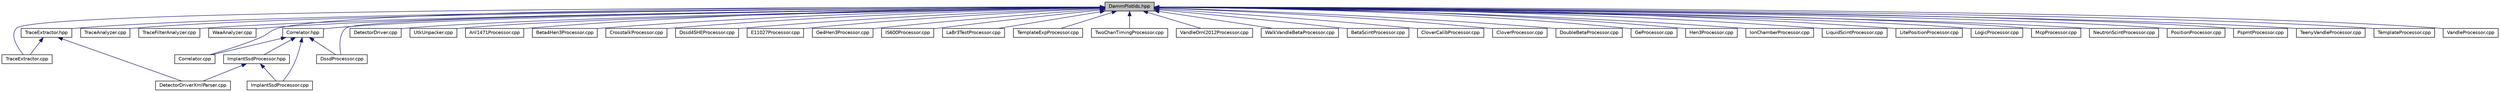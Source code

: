 digraph "DammPlotIds.hpp"
{
  edge [fontname="Helvetica",fontsize="10",labelfontname="Helvetica",labelfontsize="10"];
  node [fontname="Helvetica",fontsize="10",shape=record];
  Node1 [label="DammPlotIds.hpp",height=0.2,width=0.4,color="black", fillcolor="grey75", style="filled", fontcolor="black"];
  Node1 -> Node2 [dir="back",color="midnightblue",fontsize="10",style="solid",fontname="Helvetica"];
  Node2 [label="TraceExtractor.hpp",height=0.2,width=0.4,color="black", fillcolor="white", style="filled",URL="$d7/d3f/_trace_extractor_8hpp.html",tooltip="Header file for the TraceExtractor class. "];
  Node2 -> Node3 [dir="back",color="midnightblue",fontsize="10",style="solid",fontname="Helvetica"];
  Node3 [label="TraceExtractor.cpp",height=0.2,width=0.4,color="black", fillcolor="white", style="filled",URL="$d5/de5/_trace_extractor_8cpp.html",tooltip="Extract traces for a specific type and subtype. "];
  Node2 -> Node4 [dir="back",color="midnightblue",fontsize="10",style="solid",fontname="Helvetica"];
  Node4 [label="DetectorDriverXmlParser.cpp",height=0.2,width=0.4,color="black", fillcolor="white", style="filled",URL="$dc/d67/_detector_driver_xml_parser_8cpp.html",tooltip="Class to parse the DetectorDriver node. "];
  Node1 -> Node5 [dir="back",color="midnightblue",fontsize="10",style="solid",fontname="Helvetica"];
  Node5 [label="TraceAnalyzer.cpp",height=0.2,width=0.4,color="black", fillcolor="white", style="filled",URL="$dd/da6/_trace_analyzer_8cpp.html",tooltip="defines the Trace class. "];
  Node1 -> Node3 [dir="back",color="midnightblue",fontsize="10",style="solid",fontname="Helvetica"];
  Node1 -> Node6 [dir="back",color="midnightblue",fontsize="10",style="solid",fontname="Helvetica"];
  Node6 [label="TraceFilterAnalyzer.cpp",height=0.2,width=0.4,color="black", fillcolor="white", style="filled",URL="$d7/d16/_trace_filter_analyzer_8cpp.html",tooltip="Implements the analysis of traces using trapezoidal filters. "];
  Node1 -> Node7 [dir="back",color="midnightblue",fontsize="10",style="solid",fontname="Helvetica"];
  Node7 [label="WaaAnalyzer.cpp",height=0.2,width=0.4,color="black", fillcolor="white", style="filled",URL="$d0/d52/_waa_analyzer_8cpp.html",tooltip="Obtains the phase of a waveform using a weighted average algorithm. "];
  Node1 -> Node8 [dir="back",color="midnightblue",fontsize="10",style="solid",fontname="Helvetica"];
  Node8 [label="Correlator.hpp",height=0.2,width=0.4,color="black", fillcolor="white", style="filled",URL="$d5/dc9/_correlator_8hpp.html",tooltip="Header file for correlation. "];
  Node8 -> Node9 [dir="back",color="midnightblue",fontsize="10",style="solid",fontname="Helvetica"];
  Node9 [label="Correlator.cpp",height=0.2,width=0.4,color="black", fillcolor="white", style="filled",URL="$d3/d79/_correlator_8cpp.html",tooltip="Correlates events. "];
  Node8 -> Node10 [dir="back",color="midnightblue",fontsize="10",style="solid",fontname="Helvetica"];
  Node10 [label="ImplantSsdProcessor.hpp",height=0.2,width=0.4,color="black", fillcolor="white", style="filled",URL="$d7/d7f/_implant_ssd_processor_8hpp.html",tooltip="Header file for an SSD detector for implantation and correlation. "];
  Node10 -> Node4 [dir="back",color="midnightblue",fontsize="10",style="solid",fontname="Helvetica"];
  Node10 -> Node11 [dir="back",color="midnightblue",fontsize="10",style="solid",fontname="Helvetica"];
  Node11 [label="ImplantSsdProcessor.cpp",height=0.2,width=0.4,color="black", fillcolor="white", style="filled",URL="$d9/d43/_implant_ssd_processor_8cpp.html",tooltip="Handles ssd:implant detectors. "];
  Node8 -> Node12 [dir="back",color="midnightblue",fontsize="10",style="solid",fontname="Helvetica"];
  Node12 [label="DssdProcessor.cpp",height=0.2,width=0.4,color="black", fillcolor="white", style="filled",URL="$d5/d0b/_dssd_processor_8cpp.html",tooltip="Processes DSSD events. "];
  Node8 -> Node11 [dir="back",color="midnightblue",fontsize="10",style="solid",fontname="Helvetica"];
  Node1 -> Node9 [dir="back",color="midnightblue",fontsize="10",style="solid",fontname="Helvetica"];
  Node1 -> Node13 [dir="back",color="midnightblue",fontsize="10",style="solid",fontname="Helvetica"];
  Node13 [label="DetectorDriver.cpp",height=0.2,width=0.4,color="black", fillcolor="white", style="filled",URL="$d4/df5/_detector_driver_8cpp.html",tooltip="Main driver for event processing. "];
  Node1 -> Node14 [dir="back",color="midnightblue",fontsize="10",style="solid",fontname="Helvetica"];
  Node14 [label="UtkUnpacker.cpp",height=0.2,width=0.4,color="black", fillcolor="white", style="filled",URL="$df/d40/_utk_unpacker_8cpp.html",tooltip="A child of the Unpacker class that is used to replace some of the functionality of the PixieStd..."];
  Node1 -> Node15 [dir="back",color="midnightblue",fontsize="10",style="solid",fontname="Helvetica"];
  Node15 [label="Anl1471Processor.cpp",height=0.2,width=0.4,color="black", fillcolor="white", style="filled",URL="$d6/df5/_anl1471_processor_8cpp.html",tooltip="A class to process data from ANL1471 experiment using VANDLE. "];
  Node1 -> Node16 [dir="back",color="midnightblue",fontsize="10",style="solid",fontname="Helvetica"];
  Node16 [label="Beta4Hen3Processor.cpp",height=0.2,width=0.4,color="black", fillcolor="white", style="filled",URL="$dd/df6/_beta4_hen3_processor_8cpp.html"];
  Node1 -> Node17 [dir="back",color="midnightblue",fontsize="10",style="solid",fontname="Helvetica"];
  Node17 [label="CrosstalkProcessor.cpp",height=0.2,width=0.4,color="black", fillcolor="white", style="filled",URL="$d9/d45/_crosstalk_processor_8cpp.html",tooltip="A Template processor class that can be used to build your own. "];
  Node1 -> Node18 [dir="back",color="midnightblue",fontsize="10",style="solid",fontname="Helvetica"];
  Node18 [label="Dssd4SHEProcessor.cpp",height=0.2,width=0.4,color="black", fillcolor="white", style="filled",URL="$d1/d8f/_dssd4_s_h_e_processor_8cpp.html"];
  Node1 -> Node19 [dir="back",color="midnightblue",fontsize="10",style="solid",fontname="Helvetica"];
  Node19 [label="E11027Processor.cpp",height=0.2,width=0.4,color="black", fillcolor="white", style="filled",URL="$d1/d8b/_e11027_processor_8cpp.html",tooltip="Class that handles outputting MONA-LISA-SWEEPER timestamps from the E11027 experiment conducted at NS..."];
  Node1 -> Node20 [dir="back",color="midnightblue",fontsize="10",style="solid",fontname="Helvetica"];
  Node20 [label="Ge4Hen3Processor.cpp",height=0.2,width=0.4,color="black", fillcolor="white", style="filled",URL="$d7/d18/_ge4_hen3_processor_8cpp.html"];
  Node1 -> Node21 [dir="back",color="midnightblue",fontsize="10",style="solid",fontname="Helvetica"];
  Node21 [label="IS600Processor.cpp",height=0.2,width=0.4,color="black", fillcolor="white", style="filled",URL="$d4/dbf/_i_s600_processor_8cpp.html",tooltip="A class to process data from ISOLDE 599 and 600 experiments using VANDLE. "];
  Node1 -> Node22 [dir="back",color="midnightblue",fontsize="10",style="solid",fontname="Helvetica"];
  Node22 [label="LaBr3TestProcessor.cpp",height=0.2,width=0.4,color="black", fillcolor="white", style="filled",URL="$d2/d5d/_la_br3_test_processor_8cpp.html",tooltip="A LaBr3Test processor class that can be used to build your own. "];
  Node1 -> Node23 [dir="back",color="midnightblue",fontsize="10",style="solid",fontname="Helvetica"];
  Node23 [label="TemplateExpProcessor.cpp",height=0.2,width=0.4,color="black", fillcolor="white", style="filled",URL="$de/dd7/_template_exp_processor_8cpp.html",tooltip="Example class for experiment specific setups. "];
  Node1 -> Node24 [dir="back",color="midnightblue",fontsize="10",style="solid",fontname="Helvetica"];
  Node24 [label="TwoChanTimingProcessor.cpp",height=0.2,width=0.4,color="black", fillcolor="white", style="filled",URL="$dc/da5/_two_chan_timing_processor_8cpp.html",tooltip="Analyzes data from a simple Two channel Timing setup. "];
  Node1 -> Node25 [dir="back",color="midnightblue",fontsize="10",style="solid",fontname="Helvetica"];
  Node25 [label="VandleOrnl2012Processor.cpp",height=0.2,width=0.4,color="black", fillcolor="white", style="filled",URL="$dd/dc0/_vandle_ornl2012_processor_8cpp.html",tooltip="A class to process data from the LeRIBSS 2012 campaign. "];
  Node1 -> Node26 [dir="back",color="midnightblue",fontsize="10",style="solid",fontname="Helvetica"];
  Node26 [label="WalkVandleBetaProcessor.cpp",height=0.2,width=0.4,color="black", fillcolor="white", style="filled",URL="$da/d74/_walk_vandle_beta_processor_8cpp.html",tooltip="A class to determine the walk between Vandle and the LeRIBSS betas. "];
  Node1 -> Node27 [dir="back",color="midnightblue",fontsize="10",style="solid",fontname="Helvetica"];
  Node27 [label="BetaScintProcessor.cpp",height=0.2,width=0.4,color="black", fillcolor="white", style="filled",URL="$d0/d37/_beta_scint_processor_8cpp.html"];
  Node1 -> Node28 [dir="back",color="midnightblue",fontsize="10",style="solid",fontname="Helvetica"];
  Node28 [label="CloverCalibProcessor.cpp",height=0.2,width=0.4,color="black", fillcolor="white", style="filled",URL="$d3/d1e/_clover_calib_processor_8cpp.html"];
  Node1 -> Node29 [dir="back",color="midnightblue",fontsize="10",style="solid",fontname="Helvetica"];
  Node29 [label="CloverProcessor.cpp",height=0.2,width=0.4,color="black", fillcolor="white", style="filled",URL="$da/d91/_clover_processor_8cpp.html",tooltip="Implementation for germanium processor. "];
  Node1 -> Node30 [dir="back",color="midnightblue",fontsize="10",style="solid",fontname="Helvetica"];
  Node30 [label="DoubleBetaProcessor.cpp",height=0.2,width=0.4,color="black", fillcolor="white", style="filled",URL="$d6/d1f/_double_beta_processor_8cpp.html",tooltip="A DoubleBeta processor class that can be used to analyze double beta detectors. "];
  Node1 -> Node12 [dir="back",color="midnightblue",fontsize="10",style="solid",fontname="Helvetica"];
  Node1 -> Node31 [dir="back",color="midnightblue",fontsize="10",style="solid",fontname="Helvetica"];
  Node31 [label="GeProcessor.cpp",height=0.2,width=0.4,color="black", fillcolor="white", style="filled",URL="$d5/d64/_ge_processor_8cpp.html",tooltip="Implementation for germanium processor. "];
  Node1 -> Node32 [dir="back",color="midnightblue",fontsize="10",style="solid",fontname="Helvetica"];
  Node32 [label="Hen3Processor.cpp",height=0.2,width=0.4,color="black", fillcolor="white", style="filled",URL="$d7/d49/_hen3_processor_8cpp.html"];
  Node1 -> Node33 [dir="back",color="midnightblue",fontsize="10",style="solid",fontname="Helvetica"];
  Node33 [label="IonChamberProcessor.cpp",height=0.2,width=0.4,color="black", fillcolor="white", style="filled",URL="$d3/d01/_ion_chamber_processor_8cpp.html",tooltip="implementation for ion chambers "];
  Node1 -> Node34 [dir="back",color="midnightblue",fontsize="10",style="solid",fontname="Helvetica"];
  Node34 [label="LiquidScintProcessor.cpp",height=0.2,width=0.4,color="black", fillcolor="white", style="filled",URL="$d2/d61/_liquid_scint_processor_8cpp.html"];
  Node1 -> Node35 [dir="back",color="midnightblue",fontsize="10",style="solid",fontname="Helvetica"];
  Node35 [label="LitePositionProcessor.cpp",height=0.2,width=0.4,color="black", fillcolor="white", style="filled",URL="$d1/deb/_lite_position_processor_8cpp.html",tooltip="Handle some QDC action to determine positions in a strip detector. "];
  Node1 -> Node36 [dir="back",color="midnightblue",fontsize="10",style="solid",fontname="Helvetica"];
  Node36 [label="LogicProcessor.cpp",height=0.2,width=0.4,color="black", fillcolor="white", style="filled",URL="$d8/d5f/_logic_processor_8cpp.html",tooltip="handling of logic events, derived from MtcProcessor.cpp "];
  Node1 -> Node37 [dir="back",color="midnightblue",fontsize="10",style="solid",fontname="Helvetica"];
  Node37 [label="McpProcessor.cpp",height=0.2,width=0.4,color="black", fillcolor="white", style="filled",URL="$da/d74/_mcp_processor_8cpp.html",tooltip="Handles MCP detectors. "];
  Node1 -> Node38 [dir="back",color="midnightblue",fontsize="10",style="solid",fontname="Helvetica"];
  Node38 [label="NeutronScintProcessor.cpp",height=0.2,width=0.4,color="black", fillcolor="white", style="filled",URL="$d9/df3/_neutron_scint_processor_8cpp.html"];
  Node1 -> Node39 [dir="back",color="midnightblue",fontsize="10",style="solid",fontname="Helvetica"];
  Node39 [label="PositionProcessor.cpp",height=0.2,width=0.4,color="black", fillcolor="white", style="filled",URL="$dc/d4d/_position_processor_8cpp.html",tooltip="Handle some QDC action to determine positions in a strip detector. "];
  Node1 -> Node40 [dir="back",color="midnightblue",fontsize="10",style="solid",fontname="Helvetica"];
  Node40 [label="PspmtProcessor.cpp",height=0.2,width=0.4,color="black", fillcolor="white", style="filled",URL="$dd/d1b/_pspmt_processor_8cpp.html"];
  Node1 -> Node41 [dir="back",color="midnightblue",fontsize="10",style="solid",fontname="Helvetica"];
  Node41 [label="TeenyVandleProcessor.cpp",height=0.2,width=0.4,color="black", fillcolor="white", style="filled",URL="$dc/dbb/_teeny_vandle_processor_8cpp.html",tooltip="A Template processor class that can be used to build your own. "];
  Node1 -> Node42 [dir="back",color="midnightblue",fontsize="10",style="solid",fontname="Helvetica"];
  Node42 [label="TemplateProcessor.cpp",height=0.2,width=0.4,color="black", fillcolor="white", style="filled",URL="$dd/d27/_template_processor_8cpp.html",tooltip="A Template processor class that can be used to build your own. "];
  Node1 -> Node43 [dir="back",color="midnightblue",fontsize="10",style="solid",fontname="Helvetica"];
  Node43 [label="VandleProcessor.cpp",height=0.2,width=0.4,color="black", fillcolor="white", style="filled",URL="$d8/d7f/_vandle_processor_8cpp.html",tooltip="Processes information for VANDLE. "];
}
